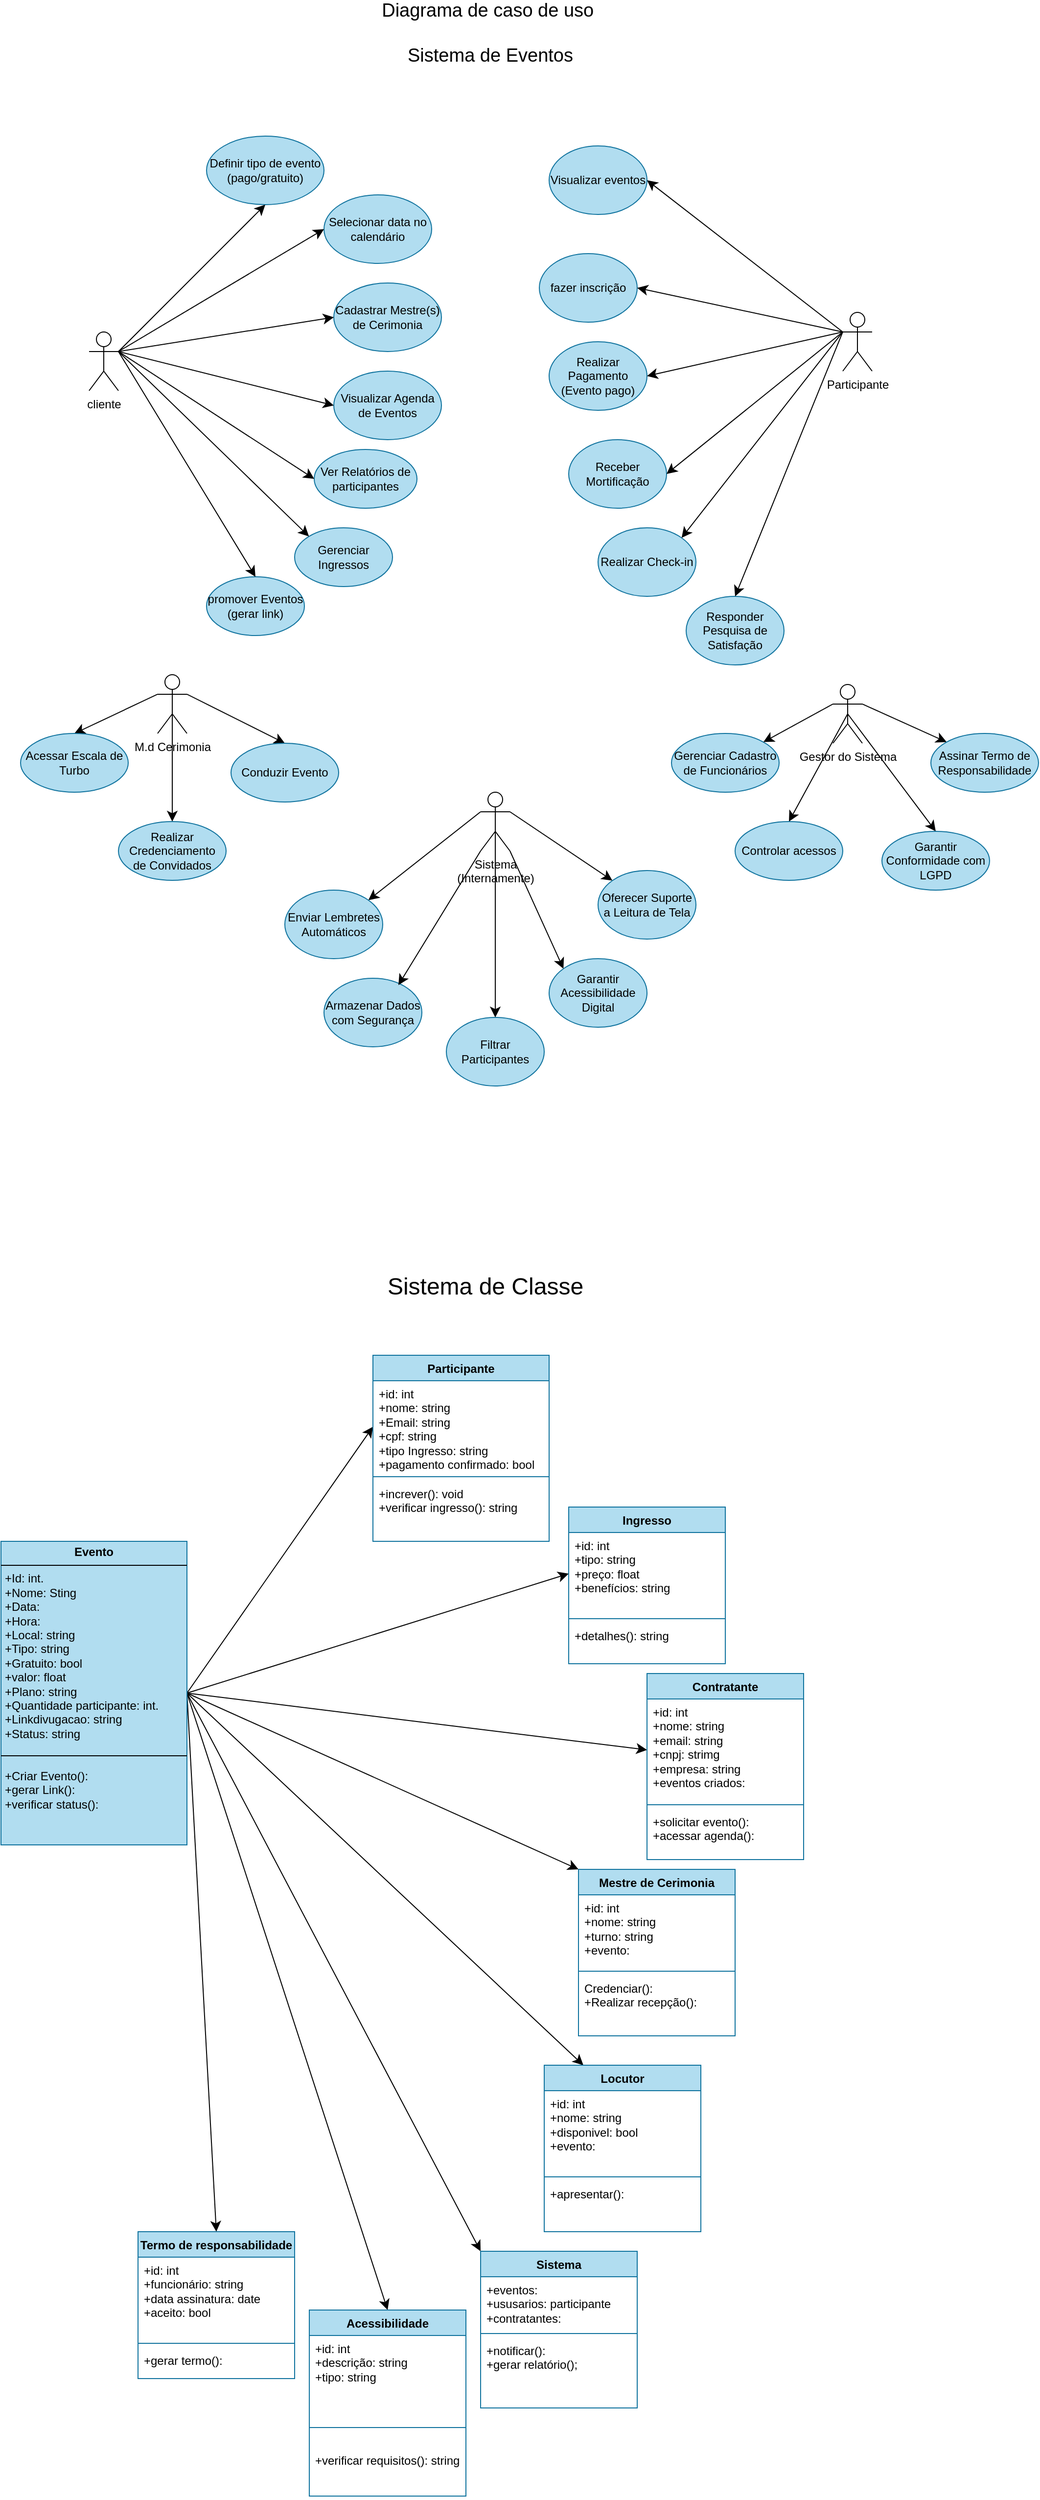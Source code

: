 <mxfile version="26.2.9">
  <diagram id="JZAWQ4HBpYYi_PpOlDHw" name="Página-1">
    <mxGraphModel dx="1334" dy="1326" grid="1" gridSize="10" guides="1" tooltips="1" connect="1" arrows="1" fold="1" page="0" pageScale="1" pageWidth="827" pageHeight="1169" math="0" shadow="0">
      <root>
        <mxCell id="0" />
        <mxCell id="1" parent="0" />
        <mxCell id="Cw2YdNeKRqLK89M7PTCB-1" value="&lt;font style=&quot;font-size: 19px;&quot;&gt;Diagrama de caso de uso&amp;nbsp;&lt;/font&gt;&lt;div&gt;&lt;font style=&quot;font-size: 19px;&quot;&gt;&lt;br&gt;&lt;/font&gt;&lt;/div&gt;&lt;div&gt;&lt;span style=&quot;background-color: transparent; color: light-dark(rgb(0, 0, 0), rgb(255, 255, 255));&quot;&gt;&lt;font style=&quot;font-size: 19px;&quot;&gt;Sistema de Eventos&lt;/font&gt;&lt;/span&gt;&lt;/div&gt;" style="text;html=1;align=center;verticalAlign=middle;whiteSpace=wrap;rounded=0;" parent="1" vertex="1">
          <mxGeometry x="45" y="-440" width="310" height="30" as="geometry" />
        </mxCell>
        <mxCell id="Cw2YdNeKRqLK89M7PTCB-3" value="cliente" style="shape=umlActor;verticalLabelPosition=bottom;verticalAlign=top;html=1;outlineConnect=0;" parent="1" vertex="1">
          <mxGeometry x="-210" y="-120" width="30" height="60" as="geometry" />
        </mxCell>
        <mxCell id="Cw2YdNeKRqLK89M7PTCB-4" value="Definir tipo de evento&lt;div&gt;(pago/gratuito)&lt;/div&gt;" style="ellipse;whiteSpace=wrap;html=1;fillColor=#b1ddf0;strokeColor=#10739e;" parent="1" vertex="1">
          <mxGeometry x="-90" y="-320" width="120" height="70" as="geometry" />
        </mxCell>
        <mxCell id="Cw2YdNeKRqLK89M7PTCB-6" value="Selecionar data no&lt;div&gt;calendário&lt;/div&gt;" style="ellipse;whiteSpace=wrap;html=1;fillColor=#b1ddf0;strokeColor=#10739e;" parent="1" vertex="1">
          <mxGeometry x="30" y="-260" width="110" height="70" as="geometry" />
        </mxCell>
        <mxCell id="Cw2YdNeKRqLK89M7PTCB-7" value="Cadastrar Mestre(s) de Cerimonia" style="ellipse;whiteSpace=wrap;html=1;fillColor=#b1ddf0;strokeColor=#10739e;" parent="1" vertex="1">
          <mxGeometry x="40" y="-170" width="110" height="70" as="geometry" />
        </mxCell>
        <mxCell id="Cw2YdNeKRqLK89M7PTCB-8" value="Ver Relatórios de participantes" style="ellipse;whiteSpace=wrap;html=1;fillColor=#b1ddf0;strokeColor=#10739e;" parent="1" vertex="1">
          <mxGeometry x="20" width="105" height="60" as="geometry" />
        </mxCell>
        <mxCell id="Cw2YdNeKRqLK89M7PTCB-9" value="Visualizar Agenda de Eventos" style="ellipse;whiteSpace=wrap;html=1;fillColor=#b1ddf0;strokeColor=#10739e;" parent="1" vertex="1">
          <mxGeometry x="40" y="-80" width="110" height="70" as="geometry" />
        </mxCell>
        <mxCell id="Cw2YdNeKRqLK89M7PTCB-10" value="Gerenciar Ingressos" style="ellipse;whiteSpace=wrap;html=1;fillColor=#b1ddf0;strokeColor=#10739e;" parent="1" vertex="1">
          <mxGeometry y="80" width="100" height="60" as="geometry" />
        </mxCell>
        <mxCell id="Cw2YdNeKRqLK89M7PTCB-11" value="promover Eventos&lt;div&gt;(gerar link)&lt;/div&gt;" style="ellipse;whiteSpace=wrap;html=1;fillColor=#b1ddf0;strokeColor=#10739e;" parent="1" vertex="1">
          <mxGeometry x="-90" y="130" width="100" height="60" as="geometry" />
        </mxCell>
        <mxCell id="Cw2YdNeKRqLK89M7PTCB-12" value="" style="endArrow=classic;html=1;rounded=0;fontSize=12;startSize=8;endSize=8;curved=1;entryX=0.5;entryY=1;entryDx=0;entryDy=0;exitX=1;exitY=0.333;exitDx=0;exitDy=0;exitPerimeter=0;" parent="1" source="Cw2YdNeKRqLK89M7PTCB-3" target="Cw2YdNeKRqLK89M7PTCB-4" edge="1">
          <mxGeometry width="50" height="50" relative="1" as="geometry">
            <mxPoint x="-120" y="-150" as="sourcePoint" />
            <mxPoint x="-70" y="-200" as="targetPoint" />
          </mxGeometry>
        </mxCell>
        <mxCell id="Cw2YdNeKRqLK89M7PTCB-13" value="" style="endArrow=classic;html=1;rounded=0;fontSize=12;startSize=8;endSize=8;curved=1;exitX=1;exitY=0.333;exitDx=0;exitDy=0;exitPerimeter=0;entryX=0;entryY=0.5;entryDx=0;entryDy=0;" parent="1" source="Cw2YdNeKRqLK89M7PTCB-3" target="Cw2YdNeKRqLK89M7PTCB-6" edge="1">
          <mxGeometry width="50" height="50" relative="1" as="geometry">
            <mxPoint x="-90" y="-100" as="sourcePoint" />
            <mxPoint x="-40" y="-150" as="targetPoint" />
          </mxGeometry>
        </mxCell>
        <mxCell id="Cw2YdNeKRqLK89M7PTCB-14" value="" style="endArrow=classic;html=1;rounded=0;fontSize=12;startSize=8;endSize=8;curved=1;exitX=1;exitY=0.333;exitDx=0;exitDy=0;exitPerimeter=0;entryX=0;entryY=0.5;entryDx=0;entryDy=0;" parent="1" source="Cw2YdNeKRqLK89M7PTCB-3" target="Cw2YdNeKRqLK89M7PTCB-7" edge="1">
          <mxGeometry width="50" height="50" relative="1" as="geometry">
            <mxPoint x="-50" y="-65" as="sourcePoint" />
            <mxPoint y="-115" as="targetPoint" />
          </mxGeometry>
        </mxCell>
        <mxCell id="Cw2YdNeKRqLK89M7PTCB-15" value="" style="endArrow=classic;html=1;rounded=0;fontSize=12;startSize=8;endSize=8;curved=1;exitX=1;exitY=0.333;exitDx=0;exitDy=0;exitPerimeter=0;entryX=0;entryY=0.5;entryDx=0;entryDy=0;" parent="1" source="Cw2YdNeKRqLK89M7PTCB-3" target="Cw2YdNeKRqLK89M7PTCB-9" edge="1">
          <mxGeometry width="50" height="50" relative="1" as="geometry">
            <mxPoint x="-70" y="-50" as="sourcePoint" />
            <mxPoint x="-20" y="-100" as="targetPoint" />
          </mxGeometry>
        </mxCell>
        <mxCell id="Cw2YdNeKRqLK89M7PTCB-16" value="" style="endArrow=classic;html=1;rounded=0;fontSize=12;startSize=8;endSize=8;curved=1;exitX=1;exitY=0.333;exitDx=0;exitDy=0;exitPerimeter=0;entryX=0;entryY=0.5;entryDx=0;entryDy=0;" parent="1" source="Cw2YdNeKRqLK89M7PTCB-3" target="Cw2YdNeKRqLK89M7PTCB-8" edge="1">
          <mxGeometry width="50" height="50" relative="1" as="geometry">
            <mxPoint x="-80" y="20" as="sourcePoint" />
            <mxPoint x="-30" y="-30" as="targetPoint" />
          </mxGeometry>
        </mxCell>
        <mxCell id="Cw2YdNeKRqLK89M7PTCB-17" value="" style="endArrow=classic;html=1;rounded=0;fontSize=12;startSize=8;endSize=8;curved=1;exitX=1;exitY=0.333;exitDx=0;exitDy=0;exitPerimeter=0;entryX=0;entryY=0;entryDx=0;entryDy=0;" parent="1" source="Cw2YdNeKRqLK89M7PTCB-3" target="Cw2YdNeKRqLK89M7PTCB-10" edge="1">
          <mxGeometry width="50" height="50" relative="1" as="geometry">
            <mxPoint x="-110" y="60" as="sourcePoint" />
            <mxPoint x="-60" y="10" as="targetPoint" />
          </mxGeometry>
        </mxCell>
        <mxCell id="Cw2YdNeKRqLK89M7PTCB-18" value="" style="endArrow=classic;html=1;rounded=0;fontSize=12;startSize=8;endSize=8;curved=1;exitX=1;exitY=0.333;exitDx=0;exitDy=0;exitPerimeter=0;entryX=0.5;entryY=0;entryDx=0;entryDy=0;" parent="1" source="Cw2YdNeKRqLK89M7PTCB-3" target="Cw2YdNeKRqLK89M7PTCB-11" edge="1">
          <mxGeometry width="50" height="50" relative="1" as="geometry">
            <mxPoint x="-140" y="-80" as="sourcePoint" />
            <mxPoint x="-40" y="40" as="targetPoint" />
          </mxGeometry>
        </mxCell>
        <mxCell id="Cw2YdNeKRqLK89M7PTCB-19" value="Participante" style="shape=umlActor;verticalLabelPosition=bottom;verticalAlign=top;html=1;outlineConnect=0;" parent="1" vertex="1">
          <mxGeometry x="560" y="-140" width="30" height="60" as="geometry" />
        </mxCell>
        <mxCell id="Cw2YdNeKRqLK89M7PTCB-20" value="fazer inscrição" style="ellipse;whiteSpace=wrap;html=1;fillColor=#b1ddf0;strokeColor=#10739e;" parent="1" vertex="1">
          <mxGeometry x="250" y="-200" width="100" height="70" as="geometry" />
        </mxCell>
        <mxCell id="Cw2YdNeKRqLK89M7PTCB-21" value="Realizar Check-in" style="ellipse;whiteSpace=wrap;html=1;fillColor=#b1ddf0;strokeColor=#10739e;" parent="1" vertex="1">
          <mxGeometry x="310" y="80" width="100" height="70" as="geometry" />
        </mxCell>
        <mxCell id="Cw2YdNeKRqLK89M7PTCB-22" value="Realizar Pagamento&lt;div&gt;(Evento pago)&lt;/div&gt;" style="ellipse;whiteSpace=wrap;html=1;fillColor=#b1ddf0;strokeColor=#10739e;" parent="1" vertex="1">
          <mxGeometry x="260" y="-110" width="100" height="70" as="geometry" />
        </mxCell>
        <mxCell id="Cw2YdNeKRqLK89M7PTCB-23" value="Visualizar eventos" style="ellipse;whiteSpace=wrap;html=1;fillColor=#b1ddf0;strokeColor=#10739e;" parent="1" vertex="1">
          <mxGeometry x="260" y="-310" width="100" height="70" as="geometry" />
        </mxCell>
        <mxCell id="Cw2YdNeKRqLK89M7PTCB-24" value="Responder Pesquisa de Satisfação" style="ellipse;whiteSpace=wrap;html=1;fillColor=#b1ddf0;strokeColor=#10739e;" parent="1" vertex="1">
          <mxGeometry x="400" y="150" width="100" height="70" as="geometry" />
        </mxCell>
        <mxCell id="Cw2YdNeKRqLK89M7PTCB-25" value="Receber Mortificação" style="ellipse;whiteSpace=wrap;html=1;fillColor=#b1ddf0;strokeColor=#10739e;" parent="1" vertex="1">
          <mxGeometry x="280" y="-10" width="100" height="70" as="geometry" />
        </mxCell>
        <mxCell id="Cw2YdNeKRqLK89M7PTCB-26" value="" style="endArrow=classic;html=1;rounded=0;fontSize=12;startSize=8;endSize=8;curved=1;exitX=0;exitY=0.333;exitDx=0;exitDy=0;exitPerimeter=0;entryX=1;entryY=0.5;entryDx=0;entryDy=0;" parent="1" source="Cw2YdNeKRqLK89M7PTCB-19" target="Cw2YdNeKRqLK89M7PTCB-23" edge="1">
          <mxGeometry width="50" height="50" relative="1" as="geometry">
            <mxPoint x="510" y="-20" as="sourcePoint" />
            <mxPoint x="560" y="-70" as="targetPoint" />
          </mxGeometry>
        </mxCell>
        <mxCell id="Cw2YdNeKRqLK89M7PTCB-27" value="" style="endArrow=classic;html=1;rounded=0;fontSize=12;startSize=8;endSize=8;curved=1;exitX=0;exitY=0.333;exitDx=0;exitDy=0;exitPerimeter=0;entryX=1;entryY=0.5;entryDx=0;entryDy=0;" parent="1" source="Cw2YdNeKRqLK89M7PTCB-19" target="Cw2YdNeKRqLK89M7PTCB-20" edge="1">
          <mxGeometry width="50" height="50" relative="1" as="geometry">
            <mxPoint x="650" y="-90" as="sourcePoint" />
            <mxPoint x="490" y="-215" as="targetPoint" />
          </mxGeometry>
        </mxCell>
        <mxCell id="Cw2YdNeKRqLK89M7PTCB-28" value="" style="endArrow=classic;html=1;rounded=0;fontSize=12;startSize=8;endSize=8;curved=1;exitX=0;exitY=0.333;exitDx=0;exitDy=0;exitPerimeter=0;entryX=1;entryY=0.5;entryDx=0;entryDy=0;" parent="1" source="Cw2YdNeKRqLK89M7PTCB-19" target="Cw2YdNeKRqLK89M7PTCB-22" edge="1">
          <mxGeometry width="50" height="50" relative="1" as="geometry">
            <mxPoint x="420" y="50" as="sourcePoint" />
            <mxPoint x="470" as="targetPoint" />
          </mxGeometry>
        </mxCell>
        <mxCell id="Cw2YdNeKRqLK89M7PTCB-29" value="" style="endArrow=classic;html=1;rounded=0;fontSize=12;startSize=8;endSize=8;curved=1;exitX=0;exitY=0.333;exitDx=0;exitDy=0;exitPerimeter=0;entryX=1;entryY=0.5;entryDx=0;entryDy=0;" parent="1" source="Cw2YdNeKRqLK89M7PTCB-19" target="Cw2YdNeKRqLK89M7PTCB-25" edge="1">
          <mxGeometry width="50" height="50" relative="1" as="geometry">
            <mxPoint x="420" y="50" as="sourcePoint" />
            <mxPoint x="470" as="targetPoint" />
          </mxGeometry>
        </mxCell>
        <mxCell id="Cw2YdNeKRqLK89M7PTCB-30" value="" style="endArrow=classic;html=1;rounded=0;fontSize=12;startSize=8;endSize=8;curved=1;exitX=0;exitY=0.333;exitDx=0;exitDy=0;exitPerimeter=0;entryX=1;entryY=0;entryDx=0;entryDy=0;" parent="1" source="Cw2YdNeKRqLK89M7PTCB-19" target="Cw2YdNeKRqLK89M7PTCB-21" edge="1">
          <mxGeometry width="50" height="50" relative="1" as="geometry">
            <mxPoint x="420" y="50" as="sourcePoint" />
            <mxPoint x="470" as="targetPoint" />
          </mxGeometry>
        </mxCell>
        <mxCell id="Cw2YdNeKRqLK89M7PTCB-31" value="" style="endArrow=classic;html=1;rounded=0;fontSize=12;startSize=8;endSize=8;curved=1;exitX=0;exitY=0.333;exitDx=0;exitDy=0;exitPerimeter=0;entryX=0.5;entryY=0;entryDx=0;entryDy=0;" parent="1" source="Cw2YdNeKRqLK89M7PTCB-19" target="Cw2YdNeKRqLK89M7PTCB-24" edge="1">
          <mxGeometry width="50" height="50" relative="1" as="geometry">
            <mxPoint x="420" y="50" as="sourcePoint" />
            <mxPoint x="470" as="targetPoint" />
          </mxGeometry>
        </mxCell>
        <mxCell id="Cw2YdNeKRqLK89M7PTCB-36" style="edgeStyle=none;curved=1;rounded=0;orthogonalLoop=1;jettySize=auto;html=1;exitX=0.5;exitY=0.5;exitDx=0;exitDy=0;exitPerimeter=0;entryX=0.5;entryY=0;entryDx=0;entryDy=0;fontSize=12;startSize=8;endSize=8;" parent="1" source="Cw2YdNeKRqLK89M7PTCB-32" target="Cw2YdNeKRqLK89M7PTCB-35" edge="1">
          <mxGeometry relative="1" as="geometry" />
        </mxCell>
        <mxCell id="Cw2YdNeKRqLK89M7PTCB-37" style="edgeStyle=none;curved=1;rounded=0;orthogonalLoop=1;jettySize=auto;html=1;exitX=0;exitY=0.333;exitDx=0;exitDy=0;exitPerimeter=0;entryX=0.5;entryY=0;entryDx=0;entryDy=0;fontSize=12;startSize=8;endSize=8;" parent="1" source="Cw2YdNeKRqLK89M7PTCB-32" target="Cw2YdNeKRqLK89M7PTCB-33" edge="1">
          <mxGeometry relative="1" as="geometry" />
        </mxCell>
        <mxCell id="Cw2YdNeKRqLK89M7PTCB-38" style="edgeStyle=none;curved=1;rounded=0;orthogonalLoop=1;jettySize=auto;html=1;exitX=1;exitY=0.333;exitDx=0;exitDy=0;exitPerimeter=0;entryX=0.5;entryY=0;entryDx=0;entryDy=0;fontSize=12;startSize=8;endSize=8;" parent="1" source="Cw2YdNeKRqLK89M7PTCB-32" target="Cw2YdNeKRqLK89M7PTCB-34" edge="1">
          <mxGeometry relative="1" as="geometry" />
        </mxCell>
        <mxCell id="Cw2YdNeKRqLK89M7PTCB-32" value="M.d Cerimonia" style="shape=umlActor;verticalLabelPosition=bottom;verticalAlign=top;html=1;outlineConnect=0;" parent="1" vertex="1">
          <mxGeometry x="-140" y="230" width="30" height="60" as="geometry" />
        </mxCell>
        <mxCell id="Cw2YdNeKRqLK89M7PTCB-33" value="Acessar Escala de Turbo" style="ellipse;whiteSpace=wrap;html=1;fillColor=#b1ddf0;strokeColor=#10739e;" parent="1" vertex="1">
          <mxGeometry x="-280" y="290" width="110" height="60" as="geometry" />
        </mxCell>
        <mxCell id="Cw2YdNeKRqLK89M7PTCB-34" value="Conduzir Evento" style="ellipse;whiteSpace=wrap;html=1;fillColor=#b1ddf0;strokeColor=#10739e;" parent="1" vertex="1">
          <mxGeometry x="-65" y="300" width="110" height="60" as="geometry" />
        </mxCell>
        <mxCell id="Cw2YdNeKRqLK89M7PTCB-35" value="Realizar Credenciamento&lt;div&gt;de Convidados&lt;/div&gt;" style="ellipse;whiteSpace=wrap;html=1;fillColor=#b1ddf0;strokeColor=#10739e;" parent="1" vertex="1">
          <mxGeometry x="-180" y="380" width="110" height="60" as="geometry" />
        </mxCell>
        <mxCell id="OIFbcGb65KLY2aVBBQ7B-6" style="edgeStyle=none;curved=1;rounded=0;orthogonalLoop=1;jettySize=auto;html=1;exitX=0;exitY=0;exitDx=0;exitDy=0;entryX=0;entryY=0;entryDx=0;entryDy=0;fontSize=12;startSize=8;endSize=8;" parent="1" source="OIFbcGb65KLY2aVBBQ7B-4" target="OIFbcGb65KLY2aVBBQ7B-4" edge="1">
          <mxGeometry relative="1" as="geometry" />
        </mxCell>
        <mxCell id="OIFbcGb65KLY2aVBBQ7B-7" style="edgeStyle=none;curved=1;rounded=0;orthogonalLoop=1;jettySize=auto;html=1;exitX=1;exitY=0.333;exitDx=0;exitDy=0;exitPerimeter=0;fontSize=12;startSize=8;endSize=8;entryX=0;entryY=0;entryDx=0;entryDy=0;" parent="1" source="Cw2YdNeKRqLK89M7PTCB-39" target="OIFbcGb65KLY2aVBBQ7B-4" edge="1">
          <mxGeometry relative="1" as="geometry" />
        </mxCell>
        <mxCell id="OIFbcGb65KLY2aVBBQ7B-8" style="edgeStyle=none;curved=1;rounded=0;orthogonalLoop=1;jettySize=auto;html=1;exitX=0.5;exitY=0.5;exitDx=0;exitDy=0;exitPerimeter=0;entryX=0.5;entryY=0;entryDx=0;entryDy=0;fontSize=12;startSize=8;endSize=8;" parent="1" source="Cw2YdNeKRqLK89M7PTCB-39" target="OIFbcGb65KLY2aVBBQ7B-2" edge="1">
          <mxGeometry relative="1" as="geometry" />
        </mxCell>
        <mxCell id="OIFbcGb65KLY2aVBBQ7B-9" style="edgeStyle=none;curved=1;rounded=0;orthogonalLoop=1;jettySize=auto;html=1;exitX=0.5;exitY=0.5;exitDx=0;exitDy=0;exitPerimeter=0;entryX=0.5;entryY=0;entryDx=0;entryDy=0;fontSize=12;startSize=8;endSize=8;" parent="1" source="Cw2YdNeKRqLK89M7PTCB-39" target="OIFbcGb65KLY2aVBBQ7B-3" edge="1">
          <mxGeometry relative="1" as="geometry" />
        </mxCell>
        <mxCell id="Cw2YdNeKRqLK89M7PTCB-39" value="Gestor do Sistema" style="shape=umlActor;verticalLabelPosition=bottom;verticalAlign=top;html=1;outlineConnect=0;" parent="1" vertex="1">
          <mxGeometry x="550" y="240" width="30" height="60" as="geometry" />
        </mxCell>
        <mxCell id="OIFbcGb65KLY2aVBBQ7B-1" value="Gerenciar Cadastro&lt;div&gt;de Funcionários&lt;/div&gt;" style="ellipse;whiteSpace=wrap;html=1;fillColor=#b1ddf0;strokeColor=#10739e;" parent="1" vertex="1">
          <mxGeometry x="385" y="290" width="110" height="60" as="geometry" />
        </mxCell>
        <mxCell id="OIFbcGb65KLY2aVBBQ7B-2" value="Controlar acessos" style="ellipse;whiteSpace=wrap;html=1;fillColor=#b1ddf0;strokeColor=#10739e;" parent="1" vertex="1">
          <mxGeometry x="450" y="380" width="110" height="60" as="geometry" />
        </mxCell>
        <mxCell id="OIFbcGb65KLY2aVBBQ7B-3" value="Garantir Conformidade com LGPD" style="ellipse;whiteSpace=wrap;html=1;fillColor=#b1ddf0;strokeColor=#10739e;" parent="1" vertex="1">
          <mxGeometry x="600" y="390" width="110" height="60" as="geometry" />
        </mxCell>
        <mxCell id="OIFbcGb65KLY2aVBBQ7B-4" value="Assinar Termo de Responsabilidade" style="ellipse;whiteSpace=wrap;html=1;fillColor=#b1ddf0;strokeColor=#10739e;" parent="1" vertex="1">
          <mxGeometry x="650" y="290" width="110" height="60" as="geometry" />
        </mxCell>
        <mxCell id="OIFbcGb65KLY2aVBBQ7B-5" value="" style="endArrow=classic;html=1;rounded=0;fontSize=12;startSize=8;endSize=8;curved=1;exitX=0;exitY=0.333;exitDx=0;exitDy=0;exitPerimeter=0;entryX=1;entryY=0;entryDx=0;entryDy=0;" parent="1" source="Cw2YdNeKRqLK89M7PTCB-39" target="OIFbcGb65KLY2aVBBQ7B-1" edge="1">
          <mxGeometry width="50" height="50" relative="1" as="geometry">
            <mxPoint x="510" y="230" as="sourcePoint" />
            <mxPoint x="560" y="180" as="targetPoint" />
          </mxGeometry>
        </mxCell>
        <mxCell id="OIFbcGb65KLY2aVBBQ7B-16" style="edgeStyle=none;curved=1;rounded=0;orthogonalLoop=1;jettySize=auto;html=1;exitX=0;exitY=0.333;exitDx=0;exitDy=0;exitPerimeter=0;entryX=1;entryY=0;entryDx=0;entryDy=0;fontSize=12;startSize=8;endSize=8;" parent="1" source="OIFbcGb65KLY2aVBBQ7B-10" target="OIFbcGb65KLY2aVBBQ7B-11" edge="1">
          <mxGeometry relative="1" as="geometry" />
        </mxCell>
        <mxCell id="OIFbcGb65KLY2aVBBQ7B-18" style="edgeStyle=none;curved=1;rounded=0;orthogonalLoop=1;jettySize=auto;html=1;exitX=0.5;exitY=0.5;exitDx=0;exitDy=0;exitPerimeter=0;entryX=0.5;entryY=0;entryDx=0;entryDy=0;fontSize=12;startSize=8;endSize=8;" parent="1" source="OIFbcGb65KLY2aVBBQ7B-10" target="OIFbcGb65KLY2aVBBQ7B-14" edge="1">
          <mxGeometry relative="1" as="geometry" />
        </mxCell>
        <mxCell id="OIFbcGb65KLY2aVBBQ7B-19" style="edgeStyle=none;curved=1;rounded=0;orthogonalLoop=1;jettySize=auto;html=1;exitX=1;exitY=1;exitDx=0;exitDy=0;exitPerimeter=0;entryX=0;entryY=0;entryDx=0;entryDy=0;fontSize=12;startSize=8;endSize=8;" parent="1" source="OIFbcGb65KLY2aVBBQ7B-10" target="OIFbcGb65KLY2aVBBQ7B-15" edge="1">
          <mxGeometry relative="1" as="geometry" />
        </mxCell>
        <mxCell id="OIFbcGb65KLY2aVBBQ7B-20" style="edgeStyle=none;curved=1;rounded=0;orthogonalLoop=1;jettySize=auto;html=1;exitX=1;exitY=0.333;exitDx=0;exitDy=0;exitPerimeter=0;entryX=0;entryY=0;entryDx=0;entryDy=0;fontSize=12;startSize=8;endSize=8;" parent="1" source="OIFbcGb65KLY2aVBBQ7B-10" target="OIFbcGb65KLY2aVBBQ7B-13" edge="1">
          <mxGeometry relative="1" as="geometry" />
        </mxCell>
        <mxCell id="OIFbcGb65KLY2aVBBQ7B-10" value="Sistema&lt;div&gt;(Internamente)&lt;/div&gt;" style="shape=umlActor;verticalLabelPosition=bottom;verticalAlign=top;html=1;outlineConnect=0;" parent="1" vertex="1">
          <mxGeometry x="190" y="350" width="30" height="60" as="geometry" />
        </mxCell>
        <mxCell id="OIFbcGb65KLY2aVBBQ7B-11" value="Enviar Lembretes Automáticos" style="ellipse;whiteSpace=wrap;html=1;fillColor=#b1ddf0;strokeColor=#10739e;" parent="1" vertex="1">
          <mxGeometry x="-10" y="450" width="100" height="70" as="geometry" />
        </mxCell>
        <mxCell id="OIFbcGb65KLY2aVBBQ7B-12" value="Armazenar Dados com Segurança" style="ellipse;whiteSpace=wrap;html=1;fillColor=#b1ddf0;strokeColor=#10739e;" parent="1" vertex="1">
          <mxGeometry x="30" y="540" width="100" height="70" as="geometry" />
        </mxCell>
        <mxCell id="OIFbcGb65KLY2aVBBQ7B-13" value="Oferecer Suporte a Leitura de Tela" style="ellipse;whiteSpace=wrap;html=1;fillColor=#b1ddf0;strokeColor=#10739e;" parent="1" vertex="1">
          <mxGeometry x="310" y="430" width="100" height="70" as="geometry" />
        </mxCell>
        <mxCell id="OIFbcGb65KLY2aVBBQ7B-14" value="Filtrar Participantes" style="ellipse;whiteSpace=wrap;html=1;fillColor=#b1ddf0;strokeColor=#10739e;" parent="1" vertex="1">
          <mxGeometry x="155" y="580" width="100" height="70" as="geometry" />
        </mxCell>
        <mxCell id="OIFbcGb65KLY2aVBBQ7B-15" value="Garantir Acessibilidade Digital" style="ellipse;whiteSpace=wrap;html=1;fillColor=#b1ddf0;strokeColor=#10739e;" parent="1" vertex="1">
          <mxGeometry x="260" y="520" width="100" height="70" as="geometry" />
        </mxCell>
        <mxCell id="OIFbcGb65KLY2aVBBQ7B-17" style="edgeStyle=none;curved=1;rounded=0;orthogonalLoop=1;jettySize=auto;html=1;exitX=0;exitY=1;exitDx=0;exitDy=0;exitPerimeter=0;entryX=0.76;entryY=0.1;entryDx=0;entryDy=0;entryPerimeter=0;fontSize=12;startSize=8;endSize=8;" parent="1" source="OIFbcGb65KLY2aVBBQ7B-10" target="OIFbcGb65KLY2aVBBQ7B-12" edge="1">
          <mxGeometry relative="1" as="geometry" />
        </mxCell>
        <mxCell id="OIFbcGb65KLY2aVBBQ7B-21" value="&lt;font style=&quot;font-size: 24px;&quot;&gt;Sistema de Classe&lt;/font&gt;" style="text;html=1;align=center;verticalAlign=middle;whiteSpace=wrap;rounded=0;" parent="1" vertex="1">
          <mxGeometry x="80" y="840" width="230" height="30" as="geometry" />
        </mxCell>
        <mxCell id="OIFbcGb65KLY2aVBBQ7B-85" style="edgeStyle=none;curved=1;rounded=0;orthogonalLoop=1;jettySize=auto;html=1;exitX=1;exitY=0.5;exitDx=0;exitDy=0;entryX=0;entryY=0.5;entryDx=0;entryDy=0;fontSize=12;startSize=8;endSize=8;" parent="1" source="OIFbcGb65KLY2aVBBQ7B-22" target="OIFbcGb65KLY2aVBBQ7B-34" edge="1">
          <mxGeometry relative="1" as="geometry" />
        </mxCell>
        <mxCell id="OIFbcGb65KLY2aVBBQ7B-86" style="edgeStyle=none;curved=1;rounded=0;orthogonalLoop=1;jettySize=auto;html=1;exitX=1;exitY=0.5;exitDx=0;exitDy=0;entryX=0;entryY=0.5;entryDx=0;entryDy=0;fontSize=12;startSize=8;endSize=8;" parent="1" source="OIFbcGb65KLY2aVBBQ7B-22" target="OIFbcGb65KLY2aVBBQ7B-38" edge="1">
          <mxGeometry relative="1" as="geometry" />
        </mxCell>
        <mxCell id="OIFbcGb65KLY2aVBBQ7B-87" style="edgeStyle=none;curved=1;rounded=0;orthogonalLoop=1;jettySize=auto;html=1;exitX=1;exitY=0.5;exitDx=0;exitDy=0;entryX=0;entryY=0;entryDx=0;entryDy=0;fontSize=12;startSize=8;endSize=8;" parent="1" source="OIFbcGb65KLY2aVBBQ7B-22" target="OIFbcGb65KLY2aVBBQ7B-41" edge="1">
          <mxGeometry relative="1" as="geometry" />
        </mxCell>
        <mxCell id="OIFbcGb65KLY2aVBBQ7B-88" style="edgeStyle=none;curved=1;rounded=0;orthogonalLoop=1;jettySize=auto;html=1;exitX=1;exitY=0.5;exitDx=0;exitDy=0;entryX=0.25;entryY=0;entryDx=0;entryDy=0;fontSize=12;startSize=8;endSize=8;" parent="1" source="OIFbcGb65KLY2aVBBQ7B-22" target="OIFbcGb65KLY2aVBBQ7B-49" edge="1">
          <mxGeometry relative="1" as="geometry" />
        </mxCell>
        <mxCell id="OIFbcGb65KLY2aVBBQ7B-91" style="edgeStyle=none;curved=1;rounded=0;orthogonalLoop=1;jettySize=auto;html=1;exitX=1;exitY=0.5;exitDx=0;exitDy=0;entryX=0.5;entryY=0;entryDx=0;entryDy=0;fontSize=12;startSize=8;endSize=8;" parent="1" source="OIFbcGb65KLY2aVBBQ7B-22" target="OIFbcGb65KLY2aVBBQ7B-57" edge="1">
          <mxGeometry relative="1" as="geometry" />
        </mxCell>
        <mxCell id="OIFbcGb65KLY2aVBBQ7B-92" style="edgeStyle=none;curved=1;rounded=0;orthogonalLoop=1;jettySize=auto;html=1;exitX=1;exitY=0.5;exitDx=0;exitDy=0;entryX=0.5;entryY=0;entryDx=0;entryDy=0;fontSize=12;startSize=8;endSize=8;" parent="1" source="OIFbcGb65KLY2aVBBQ7B-22" target="OIFbcGb65KLY2aVBBQ7B-61" edge="1">
          <mxGeometry relative="1" as="geometry" />
        </mxCell>
        <mxCell id="OIFbcGb65KLY2aVBBQ7B-93" style="edgeStyle=none;curved=1;rounded=0;orthogonalLoop=1;jettySize=auto;html=1;exitX=1;exitY=0.5;exitDx=0;exitDy=0;entryX=0;entryY=0;entryDx=0;entryDy=0;fontSize=12;startSize=8;endSize=8;" parent="1" source="OIFbcGb65KLY2aVBBQ7B-22" target="OIFbcGb65KLY2aVBBQ7B-53" edge="1">
          <mxGeometry relative="1" as="geometry" />
        </mxCell>
        <mxCell id="wGK8s_D_v22NMJij5Z4N-1" style="edgeStyle=none;curved=1;rounded=0;orthogonalLoop=1;jettySize=auto;html=1;exitX=1;exitY=0.5;exitDx=0;exitDy=0;entryX=0;entryY=0.5;entryDx=0;entryDy=0;fontSize=12;startSize=8;endSize=8;" edge="1" parent="1" source="OIFbcGb65KLY2aVBBQ7B-22" target="OIFbcGb65KLY2aVBBQ7B-26">
          <mxGeometry relative="1" as="geometry" />
        </mxCell>
        <mxCell id="OIFbcGb65KLY2aVBBQ7B-22" value="&lt;p style=&quot;margin:0px;margin-top:4px;text-align:center;&quot;&gt;&lt;b&gt;Evento&lt;/b&gt;&lt;/p&gt;&lt;hr size=&quot;1&quot; style=&quot;border-style:solid;&quot;&gt;&lt;p style=&quot;margin:0px;margin-left:4px;&quot;&gt;&lt;/p&gt;&lt;p style=&quot;margin:0px;margin-left:4px;&quot;&gt;+Id: int.&lt;/p&gt;&lt;p style=&quot;margin:0px;margin-left:4px;&quot;&gt;+Nome: Sting&lt;/p&gt;&lt;p style=&quot;margin:0px;margin-left:4px;&quot;&gt;+Data:&lt;/p&gt;&lt;p style=&quot;margin:0px;margin-left:4px;&quot;&gt;+Hora:&lt;/p&gt;&lt;p style=&quot;margin:0px;margin-left:4px;&quot;&gt;+Local:&amp;nbsp;&lt;span style=&quot;background-color: transparent; color: light-dark(rgb(0, 0, 0), rgb(255, 255, 255));&quot;&gt;string&lt;/span&gt;&lt;/p&gt;&lt;p style=&quot;margin:0px;margin-left:4px;&quot;&gt;+Tipo: string&lt;/p&gt;&lt;p style=&quot;margin:0px;margin-left:4px;&quot;&gt;+Gratuito: bool&lt;/p&gt;&lt;p style=&quot;margin:0px;margin-left:4px;&quot;&gt;+valor: float&lt;/p&gt;&lt;p style=&quot;margin:0px;margin-left:4px;&quot;&gt;+Plano: string&lt;/p&gt;&lt;p style=&quot;margin:0px;margin-left:4px;&quot;&gt;+Quantidade participante: int.&lt;/p&gt;&lt;p style=&quot;margin:0px;margin-left:4px;&quot;&gt;+Linkdivugacao: string&lt;/p&gt;&lt;p style=&quot;margin:0px;margin-left:4px;&quot;&gt;+Status: string&lt;/p&gt;&lt;p style=&quot;margin:0px;margin-left:4px;&quot;&gt;&lt;br&gt;&lt;/p&gt;&lt;p style=&quot;margin:0px;margin-left:4px;&quot;&gt;&lt;br&gt;&lt;/p&gt;&lt;p style=&quot;margin:0px;margin-left:4px;&quot;&gt;+Criar Evento():&lt;/p&gt;&lt;p style=&quot;margin:0px;margin-left:4px;&quot;&gt;+gerar Link():&lt;/p&gt;&lt;p style=&quot;margin:0px;margin-left:4px;&quot;&gt;+verificar status():&lt;/p&gt;&lt;p style=&quot;margin:0px;margin-left:4px;&quot;&gt;&lt;br&gt;&lt;/p&gt;&lt;p style=&quot;margin:0px;margin-left:4px;&quot;&gt;&lt;br&gt;&lt;/p&gt;" style="verticalAlign=top;align=left;overflow=fill;html=1;whiteSpace=wrap;fillColor=#b1ddf0;strokeColor=#10739e;" parent="1" vertex="1">
          <mxGeometry x="-300" y="1115" width="190" height="310" as="geometry" />
        </mxCell>
        <mxCell id="OIFbcGb65KLY2aVBBQ7B-23" value="" style="line;strokeWidth=1;fillColor=none;align=left;verticalAlign=middle;spacingTop=-1;spacingLeft=3;spacingRight=3;rotatable=0;labelPosition=right;points=[];portConstraint=eastwest;strokeColor=inherit;" parent="1" vertex="1">
          <mxGeometry x="-300" y="1330" width="190" height="8" as="geometry" />
        </mxCell>
        <mxCell id="OIFbcGb65KLY2aVBBQ7B-25" value="Participante" style="swimlane;fontStyle=1;align=center;verticalAlign=top;childLayout=stackLayout;horizontal=1;startSize=26;horizontalStack=0;resizeParent=1;resizeParentMax=0;resizeLast=0;collapsible=1;marginBottom=0;whiteSpace=wrap;html=1;fillColor=#b1ddf0;strokeColor=#10739e;" parent="1" vertex="1">
          <mxGeometry x="80" y="925" width="180" height="190" as="geometry" />
        </mxCell>
        <mxCell id="OIFbcGb65KLY2aVBBQ7B-26" value="+id: int&lt;div&gt;+nome: string&lt;/div&gt;&lt;div&gt;+Email: string&lt;/div&gt;&lt;div&gt;+cpf: string&lt;/div&gt;&lt;div&gt;+tipo Ingresso: string&lt;/div&gt;&lt;div&gt;+pagamento confirmado: bool&lt;/div&gt;" style="text;strokeColor=none;fillColor=none;align=left;verticalAlign=top;spacingLeft=4;spacingRight=4;overflow=hidden;rotatable=0;points=[[0,0.5],[1,0.5]];portConstraint=eastwest;whiteSpace=wrap;html=1;" parent="OIFbcGb65KLY2aVBBQ7B-25" vertex="1">
          <mxGeometry y="26" width="180" height="94" as="geometry" />
        </mxCell>
        <mxCell id="OIFbcGb65KLY2aVBBQ7B-27" value="" style="line;strokeWidth=1;fillColor=none;align=left;verticalAlign=middle;spacingTop=-1;spacingLeft=3;spacingRight=3;rotatable=0;labelPosition=right;points=[];portConstraint=eastwest;strokeColor=inherit;" parent="OIFbcGb65KLY2aVBBQ7B-25" vertex="1">
          <mxGeometry y="120" width="180" height="8" as="geometry" />
        </mxCell>
        <mxCell id="OIFbcGb65KLY2aVBBQ7B-28" value="+increver(): void&lt;div&gt;+verificar ingresso(): string&lt;/div&gt;" style="text;strokeColor=none;fillColor=none;align=left;verticalAlign=top;spacingLeft=4;spacingRight=4;overflow=hidden;rotatable=0;points=[[0,0.5],[1,0.5]];portConstraint=eastwest;whiteSpace=wrap;html=1;" parent="OIFbcGb65KLY2aVBBQ7B-25" vertex="1">
          <mxGeometry y="128" width="180" height="62" as="geometry" />
        </mxCell>
        <mxCell id="OIFbcGb65KLY2aVBBQ7B-33" value="Ingresso" style="swimlane;fontStyle=1;align=center;verticalAlign=top;childLayout=stackLayout;horizontal=1;startSize=26;horizontalStack=0;resizeParent=1;resizeParentMax=0;resizeLast=0;collapsible=1;marginBottom=0;whiteSpace=wrap;html=1;fillColor=#b1ddf0;strokeColor=#10739e;" parent="1" vertex="1">
          <mxGeometry x="280" y="1080" width="160" height="160" as="geometry" />
        </mxCell>
        <mxCell id="OIFbcGb65KLY2aVBBQ7B-34" value="+id: int&lt;div&gt;+tipo: string&lt;/div&gt;&lt;div&gt;+preço: float&lt;/div&gt;&lt;div&gt;+benefícios: string&lt;/div&gt;" style="text;strokeColor=none;fillColor=none;align=left;verticalAlign=top;spacingLeft=4;spacingRight=4;overflow=hidden;rotatable=0;points=[[0,0.5],[1,0.5]];portConstraint=eastwest;whiteSpace=wrap;html=1;" parent="OIFbcGb65KLY2aVBBQ7B-33" vertex="1">
          <mxGeometry y="26" width="160" height="84" as="geometry" />
        </mxCell>
        <mxCell id="OIFbcGb65KLY2aVBBQ7B-35" value="" style="line;strokeWidth=1;fillColor=none;align=left;verticalAlign=middle;spacingTop=-1;spacingLeft=3;spacingRight=3;rotatable=0;labelPosition=right;points=[];portConstraint=eastwest;strokeColor=inherit;" parent="OIFbcGb65KLY2aVBBQ7B-33" vertex="1">
          <mxGeometry y="110" width="160" height="8" as="geometry" />
        </mxCell>
        <mxCell id="OIFbcGb65KLY2aVBBQ7B-36" value="+detalhes(): string" style="text;strokeColor=none;fillColor=none;align=left;verticalAlign=top;spacingLeft=4;spacingRight=4;overflow=hidden;rotatable=0;points=[[0,0.5],[1,0.5]];portConstraint=eastwest;whiteSpace=wrap;html=1;" parent="OIFbcGb65KLY2aVBBQ7B-33" vertex="1">
          <mxGeometry y="118" width="160" height="42" as="geometry" />
        </mxCell>
        <mxCell id="OIFbcGb65KLY2aVBBQ7B-37" value="Contratante" style="swimlane;fontStyle=1;align=center;verticalAlign=top;childLayout=stackLayout;horizontal=1;startSize=26;horizontalStack=0;resizeParent=1;resizeParentMax=0;resizeLast=0;collapsible=1;marginBottom=0;whiteSpace=wrap;html=1;fillColor=#b1ddf0;strokeColor=#10739e;" parent="1" vertex="1">
          <mxGeometry x="360" y="1250" width="160" height="190" as="geometry" />
        </mxCell>
        <mxCell id="OIFbcGb65KLY2aVBBQ7B-38" value="+id: int&lt;div&gt;+nome: string&lt;/div&gt;&lt;div&gt;+email: string&lt;/div&gt;&lt;div&gt;+cnpj: strimg&lt;/div&gt;&lt;div&gt;+empresa: string&lt;/div&gt;&lt;div&gt;+eventos criados:&lt;/div&gt;" style="text;strokeColor=none;fillColor=none;align=left;verticalAlign=top;spacingLeft=4;spacingRight=4;overflow=hidden;rotatable=0;points=[[0,0.5],[1,0.5]];portConstraint=eastwest;whiteSpace=wrap;html=1;" parent="OIFbcGb65KLY2aVBBQ7B-37" vertex="1">
          <mxGeometry y="26" width="160" height="104" as="geometry" />
        </mxCell>
        <mxCell id="OIFbcGb65KLY2aVBBQ7B-39" value="" style="line;strokeWidth=1;fillColor=none;align=left;verticalAlign=middle;spacingTop=-1;spacingLeft=3;spacingRight=3;rotatable=0;labelPosition=right;points=[];portConstraint=eastwest;strokeColor=inherit;" parent="OIFbcGb65KLY2aVBBQ7B-37" vertex="1">
          <mxGeometry y="130" width="160" height="8" as="geometry" />
        </mxCell>
        <mxCell id="OIFbcGb65KLY2aVBBQ7B-40" value="+solicitar evento():&lt;div&gt;+acessar agenda():&lt;/div&gt;" style="text;strokeColor=none;fillColor=none;align=left;verticalAlign=top;spacingLeft=4;spacingRight=4;overflow=hidden;rotatable=0;points=[[0,0.5],[1,0.5]];portConstraint=eastwest;whiteSpace=wrap;html=1;" parent="OIFbcGb65KLY2aVBBQ7B-37" vertex="1">
          <mxGeometry y="138" width="160" height="52" as="geometry" />
        </mxCell>
        <mxCell id="OIFbcGb65KLY2aVBBQ7B-41" value="Mestre de Cerimonia" style="swimlane;fontStyle=1;align=center;verticalAlign=top;childLayout=stackLayout;horizontal=1;startSize=26;horizontalStack=0;resizeParent=1;resizeParentMax=0;resizeLast=0;collapsible=1;marginBottom=0;whiteSpace=wrap;html=1;fillColor=#b1ddf0;strokeColor=#10739e;" parent="1" vertex="1">
          <mxGeometry x="290" y="1450" width="160" height="170" as="geometry" />
        </mxCell>
        <mxCell id="OIFbcGb65KLY2aVBBQ7B-42" value="+id: int&lt;div&gt;+nome: string&lt;/div&gt;&lt;div&gt;+turno: string&lt;/div&gt;&lt;div&gt;+evento:&amp;nbsp;&lt;/div&gt;" style="text;strokeColor=none;fillColor=none;align=left;verticalAlign=top;spacingLeft=4;spacingRight=4;overflow=hidden;rotatable=0;points=[[0,0.5],[1,0.5]];portConstraint=eastwest;whiteSpace=wrap;html=1;" parent="OIFbcGb65KLY2aVBBQ7B-41" vertex="1">
          <mxGeometry y="26" width="160" height="74" as="geometry" />
        </mxCell>
        <mxCell id="OIFbcGb65KLY2aVBBQ7B-43" value="" style="line;strokeWidth=1;fillColor=none;align=left;verticalAlign=middle;spacingTop=-1;spacingLeft=3;spacingRight=3;rotatable=0;labelPosition=right;points=[];portConstraint=eastwest;strokeColor=inherit;" parent="OIFbcGb65KLY2aVBBQ7B-41" vertex="1">
          <mxGeometry y="100" width="160" height="8" as="geometry" />
        </mxCell>
        <mxCell id="OIFbcGb65KLY2aVBBQ7B-44" value="Credenciar():&lt;div&gt;+Realizar recepção():&lt;/div&gt;" style="text;strokeColor=none;fillColor=none;align=left;verticalAlign=top;spacingLeft=4;spacingRight=4;overflow=hidden;rotatable=0;points=[[0,0.5],[1,0.5]];portConstraint=eastwest;whiteSpace=wrap;html=1;" parent="OIFbcGb65KLY2aVBBQ7B-41" vertex="1">
          <mxGeometry y="108" width="160" height="62" as="geometry" />
        </mxCell>
        <mxCell id="OIFbcGb65KLY2aVBBQ7B-49" value="Locutor" style="swimlane;fontStyle=1;align=center;verticalAlign=top;childLayout=stackLayout;horizontal=1;startSize=26;horizontalStack=0;resizeParent=1;resizeParentMax=0;resizeLast=0;collapsible=1;marginBottom=0;whiteSpace=wrap;html=1;fillColor=#b1ddf0;strokeColor=#10739e;" parent="1" vertex="1">
          <mxGeometry x="255" y="1650" width="160" height="170" as="geometry" />
        </mxCell>
        <mxCell id="OIFbcGb65KLY2aVBBQ7B-50" value="+id: int&lt;div&gt;+nome: string&lt;/div&gt;&lt;div&gt;+disponivel: bool&lt;/div&gt;&lt;div&gt;+evento:&lt;/div&gt;" style="text;strokeColor=none;fillColor=none;align=left;verticalAlign=top;spacingLeft=4;spacingRight=4;overflow=hidden;rotatable=0;points=[[0,0.5],[1,0.5]];portConstraint=eastwest;whiteSpace=wrap;html=1;" parent="OIFbcGb65KLY2aVBBQ7B-49" vertex="1">
          <mxGeometry y="26" width="160" height="84" as="geometry" />
        </mxCell>
        <mxCell id="OIFbcGb65KLY2aVBBQ7B-51" value="" style="line;strokeWidth=1;fillColor=none;align=left;verticalAlign=middle;spacingTop=-1;spacingLeft=3;spacingRight=3;rotatable=0;labelPosition=right;points=[];portConstraint=eastwest;strokeColor=inherit;" parent="OIFbcGb65KLY2aVBBQ7B-49" vertex="1">
          <mxGeometry y="110" width="160" height="8" as="geometry" />
        </mxCell>
        <mxCell id="OIFbcGb65KLY2aVBBQ7B-52" value="+apresentar():" style="text;strokeColor=none;fillColor=none;align=left;verticalAlign=top;spacingLeft=4;spacingRight=4;overflow=hidden;rotatable=0;points=[[0,0.5],[1,0.5]];portConstraint=eastwest;whiteSpace=wrap;html=1;" parent="OIFbcGb65KLY2aVBBQ7B-49" vertex="1">
          <mxGeometry y="118" width="160" height="52" as="geometry" />
        </mxCell>
        <mxCell id="OIFbcGb65KLY2aVBBQ7B-53" value="Sistema" style="swimlane;fontStyle=1;align=center;verticalAlign=top;childLayout=stackLayout;horizontal=1;startSize=26;horizontalStack=0;resizeParent=1;resizeParentMax=0;resizeLast=0;collapsible=1;marginBottom=0;whiteSpace=wrap;html=1;fillColor=#b1ddf0;strokeColor=#10739e;" parent="1" vertex="1">
          <mxGeometry x="190" y="1840" width="160" height="160" as="geometry" />
        </mxCell>
        <mxCell id="OIFbcGb65KLY2aVBBQ7B-54" value="+eventos:&lt;div&gt;+ususarios: participante&lt;/div&gt;&lt;div&gt;+contratantes:&lt;/div&gt;" style="text;strokeColor=none;fillColor=none;align=left;verticalAlign=top;spacingLeft=4;spacingRight=4;overflow=hidden;rotatable=0;points=[[0,0.5],[1,0.5]];portConstraint=eastwest;whiteSpace=wrap;html=1;" parent="OIFbcGb65KLY2aVBBQ7B-53" vertex="1">
          <mxGeometry y="26" width="160" height="54" as="geometry" />
        </mxCell>
        <mxCell id="OIFbcGb65KLY2aVBBQ7B-55" value="" style="line;strokeWidth=1;fillColor=none;align=left;verticalAlign=middle;spacingTop=-1;spacingLeft=3;spacingRight=3;rotatable=0;labelPosition=right;points=[];portConstraint=eastwest;strokeColor=inherit;" parent="OIFbcGb65KLY2aVBBQ7B-53" vertex="1">
          <mxGeometry y="80" width="160" height="8" as="geometry" />
        </mxCell>
        <mxCell id="OIFbcGb65KLY2aVBBQ7B-56" value="+notificar():&lt;div&gt;+gerar relatório();&lt;/div&gt;" style="text;strokeColor=none;fillColor=none;align=left;verticalAlign=top;spacingLeft=4;spacingRight=4;overflow=hidden;rotatable=0;points=[[0,0.5],[1,0.5]];portConstraint=eastwest;whiteSpace=wrap;html=1;" parent="OIFbcGb65KLY2aVBBQ7B-53" vertex="1">
          <mxGeometry y="88" width="160" height="72" as="geometry" />
        </mxCell>
        <mxCell id="OIFbcGb65KLY2aVBBQ7B-57" value="Acessibilidade" style="swimlane;fontStyle=1;align=center;verticalAlign=top;childLayout=stackLayout;horizontal=1;startSize=26;horizontalStack=0;resizeParent=1;resizeParentMax=0;resizeLast=0;collapsible=1;marginBottom=0;whiteSpace=wrap;html=1;fillColor=#b1ddf0;strokeColor=#10739e;" parent="1" vertex="1">
          <mxGeometry x="15" y="1900" width="160" height="190" as="geometry" />
        </mxCell>
        <mxCell id="OIFbcGb65KLY2aVBBQ7B-58" value="+id: int&lt;div&gt;+descrição: string&lt;/div&gt;&lt;div&gt;+tipo: string&lt;/div&gt;&lt;div&gt;&lt;br&gt;&lt;/div&gt;" style="text;strokeColor=none;fillColor=none;align=left;verticalAlign=top;spacingLeft=4;spacingRight=4;overflow=hidden;rotatable=0;points=[[0,0.5],[1,0.5]];portConstraint=eastwest;whiteSpace=wrap;html=1;" parent="OIFbcGb65KLY2aVBBQ7B-57" vertex="1">
          <mxGeometry y="26" width="160" height="74" as="geometry" />
        </mxCell>
        <mxCell id="OIFbcGb65KLY2aVBBQ7B-59" value="" style="line;strokeWidth=1;fillColor=none;align=left;verticalAlign=middle;spacingTop=-1;spacingLeft=3;spacingRight=3;rotatable=0;labelPosition=right;points=[];portConstraint=eastwest;strokeColor=inherit;" parent="OIFbcGb65KLY2aVBBQ7B-57" vertex="1">
          <mxGeometry y="100" width="160" height="40" as="geometry" />
        </mxCell>
        <mxCell id="OIFbcGb65KLY2aVBBQ7B-60" value="+verificar requisitos(): string" style="text;strokeColor=none;fillColor=none;align=left;verticalAlign=top;spacingLeft=4;spacingRight=4;overflow=hidden;rotatable=0;points=[[0,0.5],[1,0.5]];portConstraint=eastwest;whiteSpace=wrap;html=1;" parent="OIFbcGb65KLY2aVBBQ7B-57" vertex="1">
          <mxGeometry y="140" width="160" height="50" as="geometry" />
        </mxCell>
        <mxCell id="OIFbcGb65KLY2aVBBQ7B-61" value="Termo de responsabilidade" style="swimlane;fontStyle=1;align=center;verticalAlign=top;childLayout=stackLayout;horizontal=1;startSize=26;horizontalStack=0;resizeParent=1;resizeParentMax=0;resizeLast=0;collapsible=1;marginBottom=0;whiteSpace=wrap;html=1;fillColor=#b1ddf0;strokeColor=#10739e;" parent="1" vertex="1">
          <mxGeometry x="-160" y="1820" width="160" height="150" as="geometry" />
        </mxCell>
        <mxCell id="OIFbcGb65KLY2aVBBQ7B-62" value="+id: int&lt;div&gt;+funcionário: string&lt;/div&gt;&lt;div&gt;+data assinatura: date&lt;/div&gt;&lt;div&gt;+aceito: bool&lt;/div&gt;" style="text;strokeColor=none;fillColor=none;align=left;verticalAlign=top;spacingLeft=4;spacingRight=4;overflow=hidden;rotatable=0;points=[[0,0.5],[1,0.5]];portConstraint=eastwest;whiteSpace=wrap;html=1;" parent="OIFbcGb65KLY2aVBBQ7B-61" vertex="1">
          <mxGeometry y="26" width="160" height="84" as="geometry" />
        </mxCell>
        <mxCell id="OIFbcGb65KLY2aVBBQ7B-63" value="" style="line;strokeWidth=1;fillColor=none;align=left;verticalAlign=middle;spacingTop=-1;spacingLeft=3;spacingRight=3;rotatable=0;labelPosition=right;points=[];portConstraint=eastwest;strokeColor=inherit;" parent="OIFbcGb65KLY2aVBBQ7B-61" vertex="1">
          <mxGeometry y="110" width="160" height="8" as="geometry" />
        </mxCell>
        <mxCell id="OIFbcGb65KLY2aVBBQ7B-64" value="+gerar termo():" style="text;strokeColor=none;fillColor=none;align=left;verticalAlign=top;spacingLeft=4;spacingRight=4;overflow=hidden;rotatable=0;points=[[0,0.5],[1,0.5]];portConstraint=eastwest;whiteSpace=wrap;html=1;" parent="OIFbcGb65KLY2aVBBQ7B-61" vertex="1">
          <mxGeometry y="118" width="160" height="32" as="geometry" />
        </mxCell>
      </root>
    </mxGraphModel>
  </diagram>
</mxfile>
